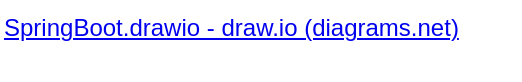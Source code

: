 <mxfile version="24.7.6">
  <diagram name="Page-1" id="nQI1sdtNu85v_ybSC34Q">
    <mxGraphModel dx="1336" dy="721" grid="1" gridSize="10" guides="1" tooltips="1" connect="1" arrows="1" fold="1" page="1" pageScale="1" pageWidth="850" pageHeight="1100" math="0" shadow="0">
      <root>
        <mxCell id="0" />
        <mxCell id="1" parent="0" />
        <UserObject label="&lt;a href=&quot;https://app.diagrams.net/#G1CHSQKJFEU_aLrKM0NpKVw95PaugMPf63#%7B%22pageId%22%3A%22WpCMBSi64khIZ5ZmyKl1%22%7D&quot;&gt;SpringBoot.drawio - draw.io (diagrams.net)&lt;/a&gt;" link="&lt;a href=&quot;https://app.diagrams.net/#G1CHSQKJFEU_aLrKM0NpKVw95PaugMPf63#%7B%22pageId%22%3A%22WpCMBSi64khIZ5ZmyKl1%22%7D&quot;&gt;SpringBoot.drawio - draw.io (diagrams.net)&lt;/a&gt;" id="xdIUeOFl-FMUt-MAuLhk-1">
          <mxCell style="text;whiteSpace=wrap;html=1;" vertex="1" parent="1">
            <mxGeometry x="190" y="640" width="260" height="40" as="geometry" />
          </mxCell>
        </UserObject>
      </root>
    </mxGraphModel>
  </diagram>
</mxfile>
